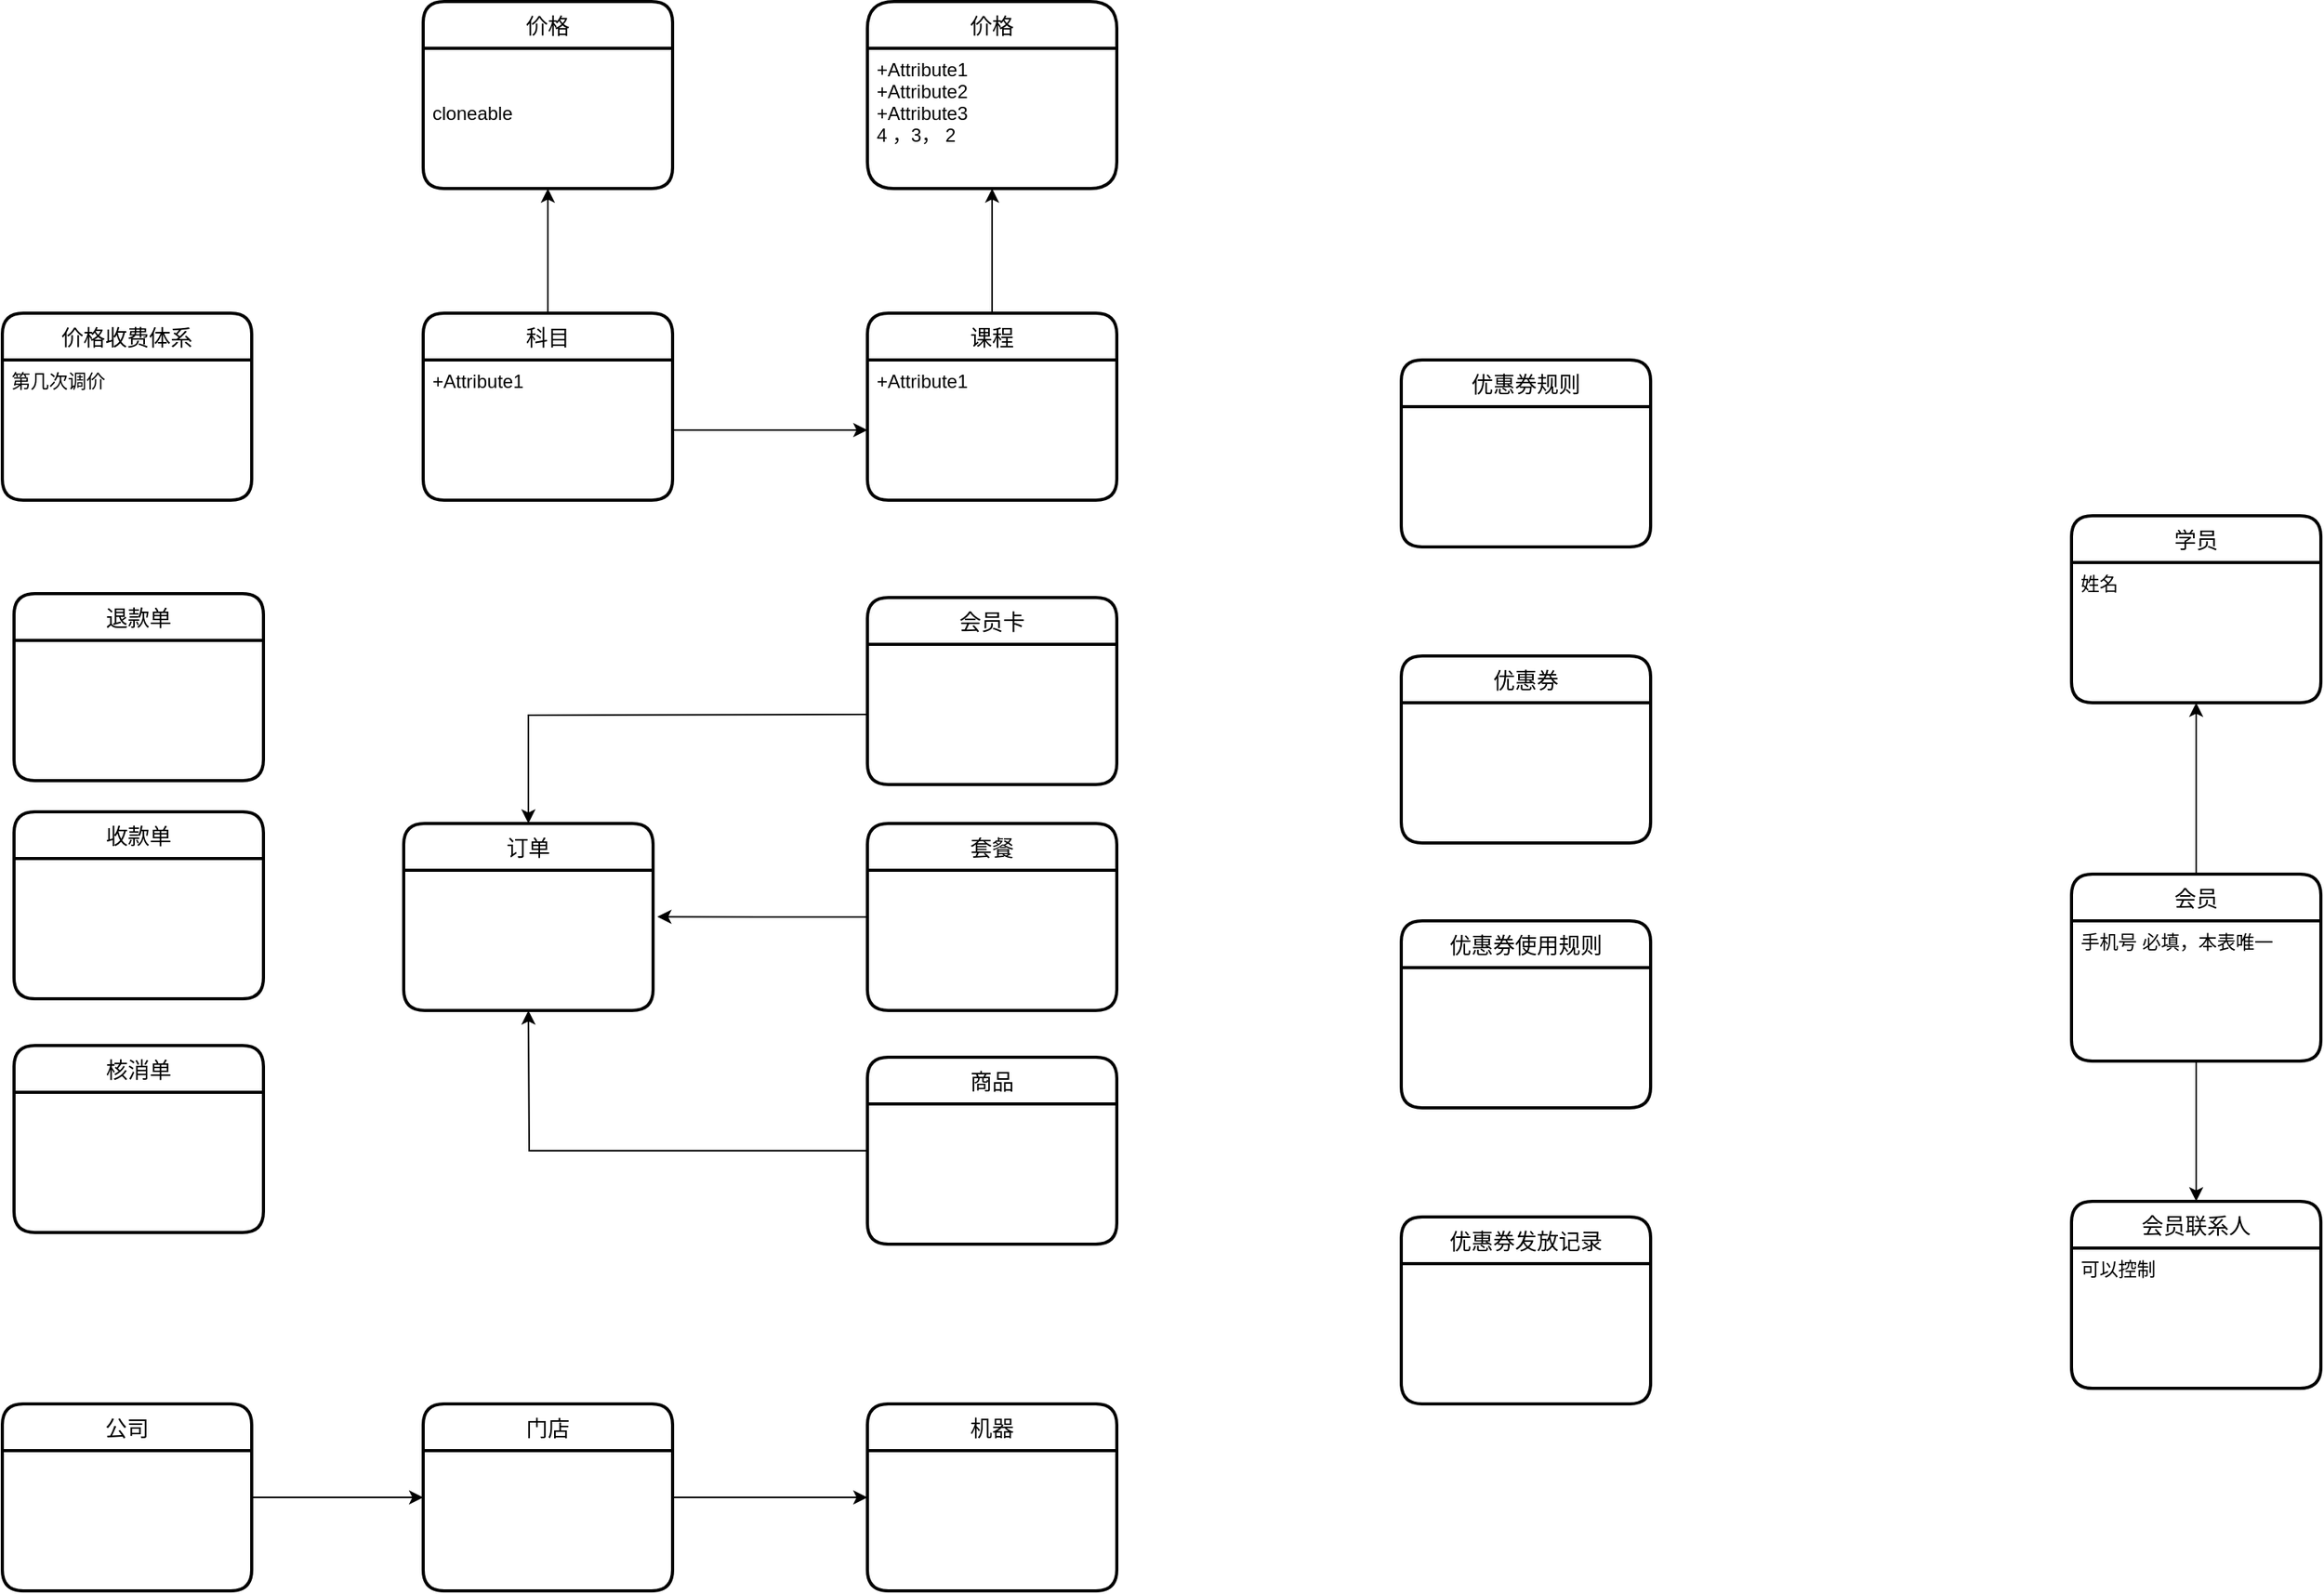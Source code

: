 <mxfile version="14.4.2" type="github">
  <diagram id="R2lEEEUBdFMjLlhIrx00" name="Page-1">
    <mxGraphModel dx="1790" dy="870" grid="1" gridSize="10" guides="1" tooltips="1" connect="1" arrows="1" fold="1" page="1" pageScale="1" pageWidth="850" pageHeight="1100" math="0" shadow="0" extFonts="Permanent Marker^https://fonts.googleapis.com/css?family=Permanent+Marker">
      <root>
        <mxCell id="0" />
        <mxCell id="1" parent="0" />
        <mxCell id="fdTC0X4Nxif4Oo2Fp6-Q-11" style="edgeStyle=orthogonalEdgeStyle;rounded=0;orthogonalLoop=1;jettySize=auto;html=1;entryX=0.5;entryY=1;entryDx=0;entryDy=0;" edge="1" parent="1" source="fdTC0X4Nxif4Oo2Fp6-Q-1" target="fdTC0X4Nxif4Oo2Fp6-Q-7">
          <mxGeometry relative="1" as="geometry" />
        </mxCell>
        <mxCell id="fdTC0X4Nxif4Oo2Fp6-Q-1" value="科目" style="swimlane;childLayout=stackLayout;horizontal=1;startSize=30;horizontalStack=0;rounded=1;fontSize=14;fontStyle=0;strokeWidth=2;resizeParent=0;resizeLast=1;shadow=0;dashed=0;align=center;" vertex="1" parent="1">
          <mxGeometry x="312.5" y="230" width="160" height="120" as="geometry" />
        </mxCell>
        <mxCell id="fdTC0X4Nxif4Oo2Fp6-Q-2" value="+Attribute1&#xa;" style="align=left;strokeColor=none;fillColor=none;spacingLeft=4;fontSize=12;verticalAlign=top;resizable=0;rotatable=0;part=1;" vertex="1" parent="fdTC0X4Nxif4Oo2Fp6-Q-1">
          <mxGeometry y="30" width="160" height="90" as="geometry" />
        </mxCell>
        <mxCell id="fdTC0X4Nxif4Oo2Fp6-Q-12" style="edgeStyle=orthogonalEdgeStyle;rounded=0;orthogonalLoop=1;jettySize=auto;html=1;entryX=0.5;entryY=1;entryDx=0;entryDy=0;" edge="1" parent="1" source="fdTC0X4Nxif4Oo2Fp6-Q-3" target="fdTC0X4Nxif4Oo2Fp6-Q-9">
          <mxGeometry relative="1" as="geometry" />
        </mxCell>
        <mxCell id="fdTC0X4Nxif4Oo2Fp6-Q-3" value="课程" style="swimlane;childLayout=stackLayout;horizontal=1;startSize=30;horizontalStack=0;rounded=1;fontSize=14;fontStyle=0;strokeWidth=2;resizeParent=0;resizeLast=1;shadow=0;dashed=0;align=center;" vertex="1" parent="1">
          <mxGeometry x="597.5" y="230" width="160" height="120" as="geometry" />
        </mxCell>
        <mxCell id="fdTC0X4Nxif4Oo2Fp6-Q-4" value="+Attribute1&#xa;" style="align=left;strokeColor=none;fillColor=none;spacingLeft=4;fontSize=12;verticalAlign=top;resizable=0;rotatable=0;part=1;" vertex="1" parent="fdTC0X4Nxif4Oo2Fp6-Q-3">
          <mxGeometry y="30" width="160" height="90" as="geometry" />
        </mxCell>
        <mxCell id="fdTC0X4Nxif4Oo2Fp6-Q-6" value="价格" style="swimlane;childLayout=stackLayout;horizontal=1;startSize=30;horizontalStack=0;rounded=1;fontSize=14;fontStyle=0;strokeWidth=2;resizeParent=0;resizeLast=1;shadow=0;dashed=0;align=center;" vertex="1" parent="1">
          <mxGeometry x="312.5" y="30" width="160" height="120" as="geometry" />
        </mxCell>
        <mxCell id="fdTC0X4Nxif4Oo2Fp6-Q-7" value="&#xa;&#xa;cloneable" style="align=left;strokeColor=none;fillColor=none;spacingLeft=4;fontSize=12;verticalAlign=top;resizable=0;rotatable=0;part=1;" vertex="1" parent="fdTC0X4Nxif4Oo2Fp6-Q-6">
          <mxGeometry y="30" width="160" height="90" as="geometry" />
        </mxCell>
        <mxCell id="fdTC0X4Nxif4Oo2Fp6-Q-8" value="价格" style="swimlane;childLayout=stackLayout;horizontal=1;startSize=30;horizontalStack=0;rounded=1;fontSize=14;fontStyle=0;strokeWidth=2;resizeParent=0;resizeLast=1;shadow=0;dashed=0;align=center;arcSize=19;" vertex="1" parent="1">
          <mxGeometry x="597.5" y="30" width="160" height="120" as="geometry" />
        </mxCell>
        <mxCell id="fdTC0X4Nxif4Oo2Fp6-Q-9" value="+Attribute1&#xa;+Attribute2&#xa;+Attribute3&#xa;4 ，3， 2" style="align=left;strokeColor=none;fillColor=none;spacingLeft=4;fontSize=12;verticalAlign=top;resizable=0;rotatable=0;part=1;" vertex="1" parent="fdTC0X4Nxif4Oo2Fp6-Q-8">
          <mxGeometry y="30" width="160" height="90" as="geometry" />
        </mxCell>
        <mxCell id="fdTC0X4Nxif4Oo2Fp6-Q-10" style="edgeStyle=orthogonalEdgeStyle;rounded=0;orthogonalLoop=1;jettySize=auto;html=1;entryX=0;entryY=0.5;entryDx=0;entryDy=0;" edge="1" parent="1" source="fdTC0X4Nxif4Oo2Fp6-Q-2" target="fdTC0X4Nxif4Oo2Fp6-Q-4">
          <mxGeometry relative="1" as="geometry" />
        </mxCell>
        <mxCell id="fdTC0X4Nxif4Oo2Fp6-Q-13" value="价格收费体系" style="swimlane;childLayout=stackLayout;horizontal=1;startSize=30;horizontalStack=0;rounded=1;fontSize=14;fontStyle=0;strokeWidth=2;resizeParent=0;resizeLast=1;shadow=0;dashed=0;align=center;" vertex="1" parent="1">
          <mxGeometry x="42.5" y="230" width="160" height="120" as="geometry" />
        </mxCell>
        <mxCell id="fdTC0X4Nxif4Oo2Fp6-Q-14" value="第几次调价&#xa;" style="align=left;strokeColor=none;fillColor=none;spacingLeft=4;fontSize=12;verticalAlign=top;resizable=0;rotatable=0;part=1;" vertex="1" parent="fdTC0X4Nxif4Oo2Fp6-Q-13">
          <mxGeometry y="30" width="160" height="90" as="geometry" />
        </mxCell>
        <mxCell id="fdTC0X4Nxif4Oo2Fp6-Q-28" value="会员" style="swimlane;childLayout=stackLayout;horizontal=1;startSize=30;horizontalStack=0;rounded=1;fontSize=14;fontStyle=0;strokeWidth=2;resizeParent=0;resizeLast=1;shadow=0;dashed=0;align=center;" vertex="1" parent="1">
          <mxGeometry x="1370" y="590" width="160" height="120" as="geometry" />
        </mxCell>
        <mxCell id="fdTC0X4Nxif4Oo2Fp6-Q-29" value="手机号 必填，本表唯一" style="align=left;strokeColor=none;fillColor=none;spacingLeft=4;fontSize=12;verticalAlign=top;resizable=0;rotatable=0;part=1;" vertex="1" parent="fdTC0X4Nxif4Oo2Fp6-Q-28">
          <mxGeometry y="30" width="160" height="90" as="geometry" />
        </mxCell>
        <mxCell id="fdTC0X4Nxif4Oo2Fp6-Q-30" value="学员" style="swimlane;childLayout=stackLayout;horizontal=1;startSize=30;horizontalStack=0;rounded=1;fontSize=14;fontStyle=0;strokeWidth=2;resizeParent=0;resizeLast=1;shadow=0;dashed=0;align=center;" vertex="1" parent="1">
          <mxGeometry x="1370" y="360" width="160" height="120" as="geometry" />
        </mxCell>
        <mxCell id="fdTC0X4Nxif4Oo2Fp6-Q-31" value="姓名" style="align=left;strokeColor=none;fillColor=none;spacingLeft=4;fontSize=12;verticalAlign=top;resizable=0;rotatable=0;part=1;" vertex="1" parent="fdTC0X4Nxif4Oo2Fp6-Q-30">
          <mxGeometry y="30" width="160" height="90" as="geometry" />
        </mxCell>
        <mxCell id="fdTC0X4Nxif4Oo2Fp6-Q-32" value="会员联系人" style="swimlane;childLayout=stackLayout;horizontal=1;startSize=30;horizontalStack=0;rounded=1;fontSize=14;fontStyle=0;strokeWidth=2;resizeParent=0;resizeLast=1;shadow=0;dashed=0;align=center;" vertex="1" parent="1">
          <mxGeometry x="1370" y="800" width="160" height="120" as="geometry" />
        </mxCell>
        <mxCell id="fdTC0X4Nxif4Oo2Fp6-Q-33" value="可以控制" style="align=left;strokeColor=none;fillColor=none;spacingLeft=4;fontSize=12;verticalAlign=top;resizable=0;rotatable=0;part=1;" vertex="1" parent="fdTC0X4Nxif4Oo2Fp6-Q-32">
          <mxGeometry y="30" width="160" height="90" as="geometry" />
        </mxCell>
        <mxCell id="fdTC0X4Nxif4Oo2Fp6-Q-34" style="edgeStyle=orthogonalEdgeStyle;rounded=0;orthogonalLoop=1;jettySize=auto;html=1;entryX=0.5;entryY=0;entryDx=0;entryDy=0;" edge="1" parent="1" source="fdTC0X4Nxif4Oo2Fp6-Q-29" target="fdTC0X4Nxif4Oo2Fp6-Q-32">
          <mxGeometry relative="1" as="geometry" />
        </mxCell>
        <mxCell id="fdTC0X4Nxif4Oo2Fp6-Q-35" style="edgeStyle=orthogonalEdgeStyle;rounded=0;orthogonalLoop=1;jettySize=auto;html=1;exitX=0.5;exitY=0;exitDx=0;exitDy=0;" edge="1" parent="1" source="fdTC0X4Nxif4Oo2Fp6-Q-28" target="fdTC0X4Nxif4Oo2Fp6-Q-31">
          <mxGeometry relative="1" as="geometry">
            <mxPoint x="1450" y="580" as="sourcePoint" />
          </mxGeometry>
        </mxCell>
        <mxCell id="fdTC0X4Nxif4Oo2Fp6-Q-39" style="edgeStyle=orthogonalEdgeStyle;rounded=0;orthogonalLoop=1;jettySize=auto;html=1;entryX=0;entryY=0.5;entryDx=0;entryDy=0;" edge="1" parent="1" source="fdTC0X4Nxif4Oo2Fp6-Q-36" target="fdTC0X4Nxif4Oo2Fp6-Q-38">
          <mxGeometry relative="1" as="geometry" />
        </mxCell>
        <mxCell id="fdTC0X4Nxif4Oo2Fp6-Q-36" value="公司" style="swimlane;childLayout=stackLayout;horizontal=1;startSize=30;horizontalStack=0;rounded=1;fontSize=14;fontStyle=0;strokeWidth=2;resizeParent=0;resizeLast=1;shadow=0;dashed=0;align=center;" vertex="1" parent="1">
          <mxGeometry x="42.5" y="930" width="160" height="120" as="geometry" />
        </mxCell>
        <mxCell id="fdTC0X4Nxif4Oo2Fp6-Q-42" style="edgeStyle=orthogonalEdgeStyle;rounded=0;orthogonalLoop=1;jettySize=auto;html=1;entryX=0;entryY=0.5;entryDx=0;entryDy=0;" edge="1" parent="1" source="fdTC0X4Nxif4Oo2Fp6-Q-38" target="fdTC0X4Nxif4Oo2Fp6-Q-40">
          <mxGeometry relative="1" as="geometry" />
        </mxCell>
        <mxCell id="fdTC0X4Nxif4Oo2Fp6-Q-38" value="门店" style="swimlane;childLayout=stackLayout;horizontal=1;startSize=30;horizontalStack=0;rounded=1;fontSize=14;fontStyle=0;strokeWidth=2;resizeParent=0;resizeLast=1;shadow=0;dashed=0;align=center;" vertex="1" parent="1">
          <mxGeometry x="312.5" y="930" width="160" height="120" as="geometry" />
        </mxCell>
        <mxCell id="fdTC0X4Nxif4Oo2Fp6-Q-40" value="机器" style="swimlane;childLayout=stackLayout;horizontal=1;startSize=30;horizontalStack=0;rounded=1;fontSize=14;fontStyle=0;strokeWidth=2;resizeParent=0;resizeLast=1;shadow=0;dashed=0;align=center;" vertex="1" parent="1">
          <mxGeometry x="597.5" y="930" width="160" height="120" as="geometry" />
        </mxCell>
        <mxCell id="fdTC0X4Nxif4Oo2Fp6-Q-43" value="会员卡" style="swimlane;childLayout=stackLayout;horizontal=1;startSize=30;horizontalStack=0;rounded=1;fontSize=14;fontStyle=0;strokeWidth=2;resizeParent=0;resizeLast=1;shadow=0;dashed=0;align=center;" vertex="1" parent="1">
          <mxGeometry x="597.5" y="412.5" width="160" height="120" as="geometry" />
        </mxCell>
        <mxCell id="fdTC0X4Nxif4Oo2Fp6-Q-53" style="edgeStyle=orthogonalEdgeStyle;rounded=0;orthogonalLoop=1;jettySize=auto;html=1;entryX=0.5;entryY=1;entryDx=0;entryDy=0;" edge="1" parent="1" source="fdTC0X4Nxif4Oo2Fp6-Q-45">
          <mxGeometry relative="1" as="geometry">
            <mxPoint x="380" y="677.5" as="targetPoint" />
          </mxGeometry>
        </mxCell>
        <mxCell id="fdTC0X4Nxif4Oo2Fp6-Q-45" value="商品" style="swimlane;childLayout=stackLayout;horizontal=1;startSize=30;horizontalStack=0;rounded=1;fontSize=14;fontStyle=0;strokeWidth=2;resizeParent=0;resizeLast=1;shadow=0;dashed=0;align=center;" vertex="1" parent="1">
          <mxGeometry x="597.5" y="707.5" width="160" height="120" as="geometry" />
        </mxCell>
        <mxCell id="fdTC0X4Nxif4Oo2Fp6-Q-52" style="edgeStyle=orthogonalEdgeStyle;rounded=0;orthogonalLoop=1;jettySize=auto;html=1;entryX=1.017;entryY=0.332;entryDx=0;entryDy=0;entryPerimeter=0;" edge="1" parent="1" source="fdTC0X4Nxif4Oo2Fp6-Q-47">
          <mxGeometry relative="1" as="geometry">
            <mxPoint x="462.72" y="617.38" as="targetPoint" />
          </mxGeometry>
        </mxCell>
        <mxCell id="fdTC0X4Nxif4Oo2Fp6-Q-47" value="套餐" style="swimlane;childLayout=stackLayout;horizontal=1;startSize=30;horizontalStack=0;rounded=1;fontSize=14;fontStyle=0;strokeWidth=2;resizeParent=0;resizeLast=1;shadow=0;dashed=0;align=center;" vertex="1" parent="1">
          <mxGeometry x="597.5" y="557.5" width="160" height="120" as="geometry" />
        </mxCell>
        <mxCell id="fdTC0X4Nxif4Oo2Fp6-Q-49" value="订单" style="swimlane;childLayout=stackLayout;horizontal=1;startSize=30;horizontalStack=0;rounded=1;fontSize=14;fontStyle=0;strokeWidth=2;resizeParent=0;resizeLast=1;shadow=0;dashed=0;align=center;" vertex="1" parent="1">
          <mxGeometry x="300" y="557.5" width="160" height="120" as="geometry" />
        </mxCell>
        <mxCell id="fdTC0X4Nxif4Oo2Fp6-Q-51" style="edgeStyle=orthogonalEdgeStyle;rounded=0;orthogonalLoop=1;jettySize=auto;html=1;entryX=0.5;entryY=0;entryDx=0;entryDy=0;" edge="1" parent="1" target="fdTC0X4Nxif4Oo2Fp6-Q-49">
          <mxGeometry relative="1" as="geometry">
            <mxPoint x="597.5" y="487.5" as="sourcePoint" />
          </mxGeometry>
        </mxCell>
        <mxCell id="fdTC0X4Nxif4Oo2Fp6-Q-54" value="收款单" style="swimlane;childLayout=stackLayout;horizontal=1;startSize=30;horizontalStack=0;rounded=1;fontSize=14;fontStyle=0;strokeWidth=2;resizeParent=0;resizeLast=1;shadow=0;dashed=0;align=center;" vertex="1" parent="1">
          <mxGeometry x="50" y="550" width="160" height="120" as="geometry" />
        </mxCell>
        <mxCell id="fdTC0X4Nxif4Oo2Fp6-Q-56" value="退款单" style="swimlane;childLayout=stackLayout;horizontal=1;startSize=30;horizontalStack=0;rounded=1;fontSize=14;fontStyle=0;strokeWidth=2;resizeParent=0;resizeLast=1;shadow=0;dashed=0;align=center;" vertex="1" parent="1">
          <mxGeometry x="50" y="410" width="160" height="120" as="geometry" />
        </mxCell>
        <mxCell id="fdTC0X4Nxif4Oo2Fp6-Q-58" value="核消单" style="swimlane;childLayout=stackLayout;horizontal=1;startSize=30;horizontalStack=0;rounded=1;fontSize=14;fontStyle=0;strokeWidth=2;resizeParent=0;resizeLast=1;shadow=0;dashed=0;align=center;" vertex="1" parent="1">
          <mxGeometry x="50" y="700" width="160" height="120" as="geometry" />
        </mxCell>
        <mxCell id="fdTC0X4Nxif4Oo2Fp6-Q-60" value="优惠券" style="swimlane;childLayout=stackLayout;horizontal=1;startSize=30;horizontalStack=0;rounded=1;fontSize=14;fontStyle=0;strokeWidth=2;resizeParent=0;resizeLast=1;shadow=0;dashed=0;align=center;" vertex="1" parent="1">
          <mxGeometry x="940" y="450" width="160" height="120" as="geometry" />
        </mxCell>
        <mxCell id="fdTC0X4Nxif4Oo2Fp6-Q-61" value="优惠券规则" style="swimlane;childLayout=stackLayout;horizontal=1;startSize=30;horizontalStack=0;rounded=1;fontSize=14;fontStyle=0;strokeWidth=2;resizeParent=0;resizeLast=1;shadow=0;dashed=0;align=center;" vertex="1" parent="1">
          <mxGeometry x="940" y="260" width="160" height="120" as="geometry" />
        </mxCell>
        <mxCell id="fdTC0X4Nxif4Oo2Fp6-Q-62" value="优惠券使用规则" style="swimlane;childLayout=stackLayout;horizontal=1;startSize=30;horizontalStack=0;rounded=1;fontSize=14;fontStyle=0;strokeWidth=2;resizeParent=0;resizeLast=1;shadow=0;dashed=0;align=center;" vertex="1" parent="1">
          <mxGeometry x="940" y="620" width="160" height="120" as="geometry" />
        </mxCell>
        <mxCell id="fdTC0X4Nxif4Oo2Fp6-Q-63" value="优惠券发放记录" style="swimlane;childLayout=stackLayout;horizontal=1;startSize=30;horizontalStack=0;rounded=1;fontSize=14;fontStyle=0;strokeWidth=2;resizeParent=0;resizeLast=1;shadow=0;dashed=0;align=center;" vertex="1" parent="1">
          <mxGeometry x="940" y="810" width="160" height="120" as="geometry" />
        </mxCell>
      </root>
    </mxGraphModel>
  </diagram>
</mxfile>
